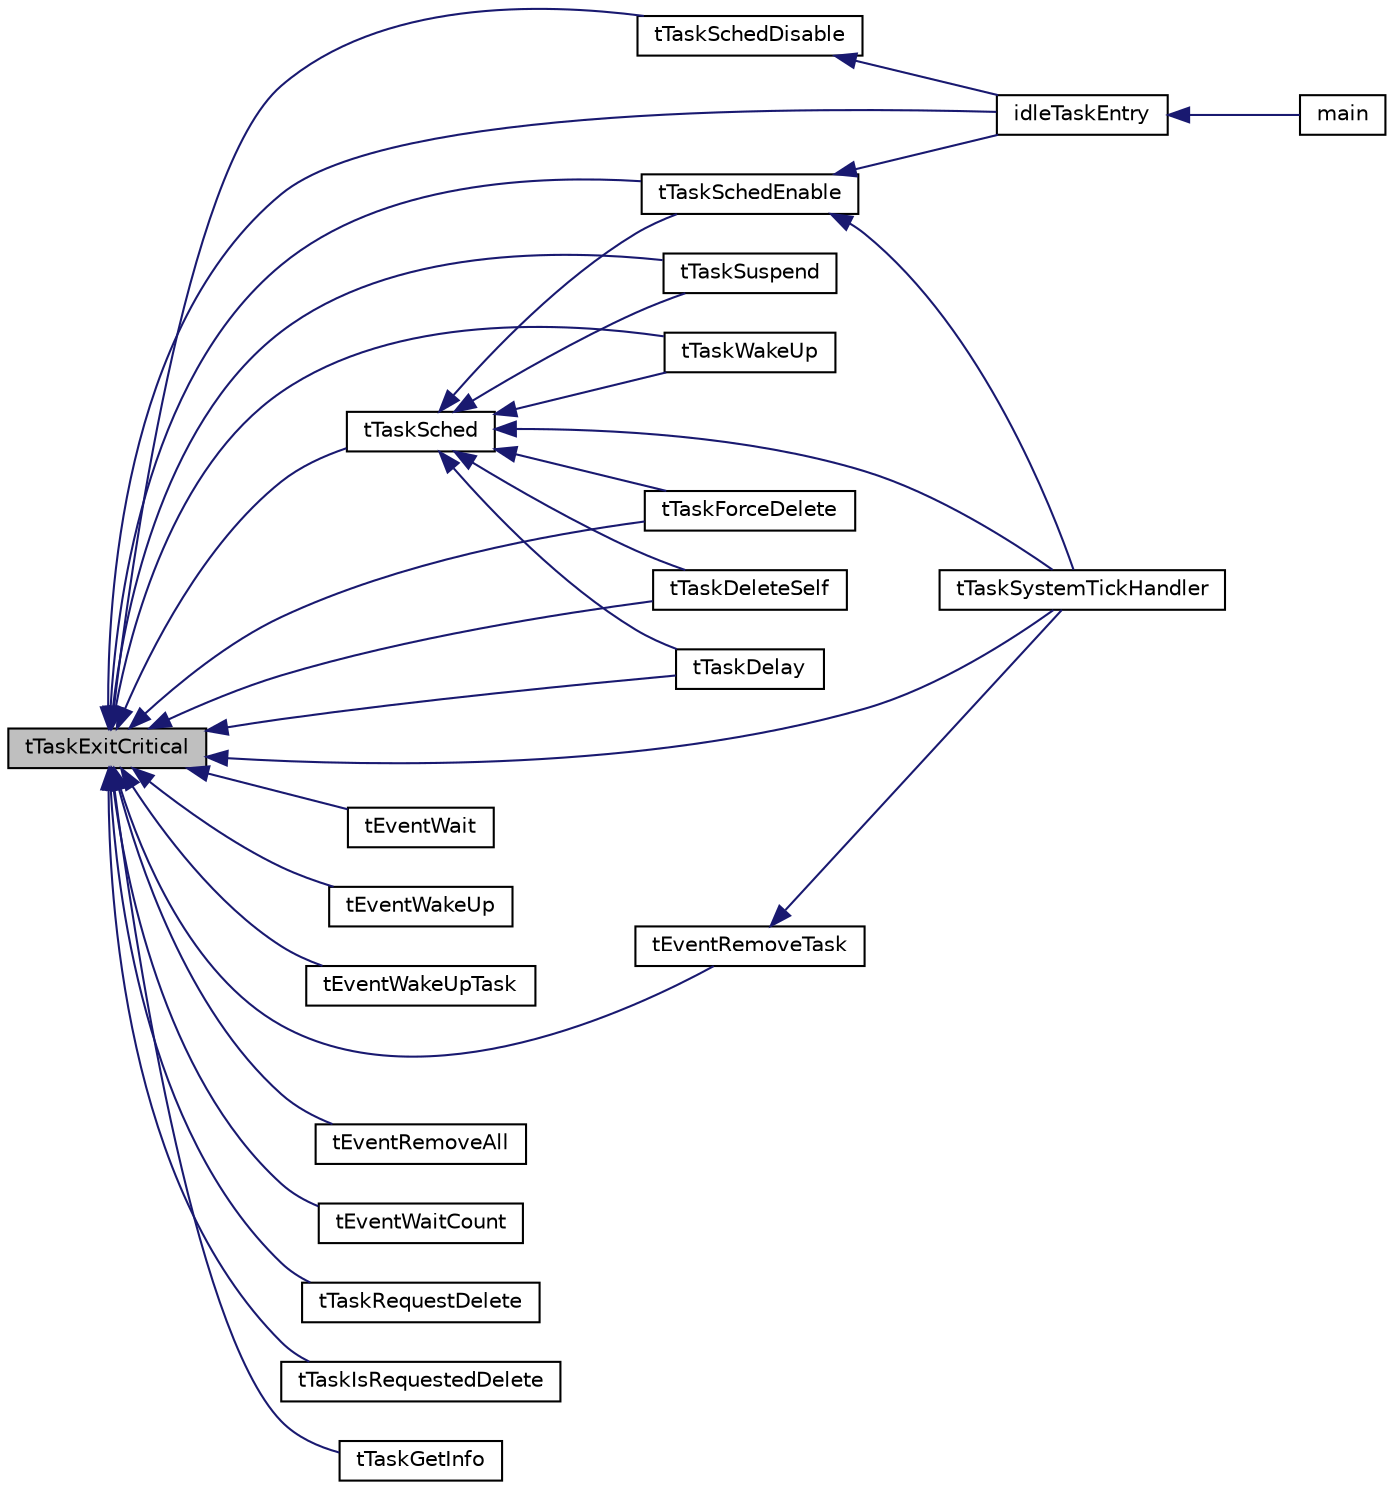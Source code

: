 digraph "tTaskExitCritical"
{
  edge [fontname="Helvetica",fontsize="10",labelfontname="Helvetica",labelfontsize="10"];
  node [fontname="Helvetica",fontsize="10",shape=record];
  rankdir="LR";
  Node29 [label="tTaskExitCritical",height=0.2,width=0.4,color="black", fillcolor="grey75", style="filled", fontcolor="black"];
  Node29 -> Node30 [dir="back",color="midnightblue",fontsize="10",style="solid",fontname="Helvetica"];
  Node30 [label="tTaskSchedDisable",height=0.2,width=0.4,color="black", fillcolor="white", style="filled",URL="$tiny_o_s_8h.html#a6df36bc0539da24c9391099f55d1d710",tooltip="禁止任务调度 "];
  Node30 -> Node31 [dir="back",color="midnightblue",fontsize="10",style="solid",fontname="Helvetica"];
  Node31 [label="idleTaskEntry",height=0.2,width=0.4,color="black", fillcolor="white", style="filled",URL="$t_core_8c.html#a1949c76c0bc7d4b976d447fbaa947f53",tooltip="空闲任务 "];
  Node31 -> Node32 [dir="back",color="midnightblue",fontsize="10",style="solid",fontname="Helvetica"];
  Node32 [label="main",height=0.2,width=0.4,color="black", fillcolor="white", style="filled",URL="$t_core_8c.html#ae66f6b31b5ad750f1fe042a706a4e3d4",tooltip="系统入口，完成所有功能的创建，空闲任务的创建等功能 "];
  Node29 -> Node33 [dir="back",color="midnightblue",fontsize="10",style="solid",fontname="Helvetica"];
  Node33 [label="tTaskSchedEnable",height=0.2,width=0.4,color="black", fillcolor="white", style="filled",URL="$tiny_o_s_8h.html#a278230ba5b792cfe8310c110ec638e77",tooltip="允许任务调度 "];
  Node33 -> Node34 [dir="back",color="midnightblue",fontsize="10",style="solid",fontname="Helvetica"];
  Node34 [label="tTaskSystemTickHandler",height=0.2,width=0.4,color="black", fillcolor="white", style="filled",URL="$tiny_o_s_8h.html#a9141328add126e3c2659b2df4b969d3c",tooltip="系统时钟节拍处理 "];
  Node33 -> Node31 [dir="back",color="midnightblue",fontsize="10",style="solid",fontname="Helvetica"];
  Node29 -> Node35 [dir="back",color="midnightblue",fontsize="10",style="solid",fontname="Helvetica"];
  Node35 [label="tTaskSched",height=0.2,width=0.4,color="black", fillcolor="white", style="filled",URL="$tiny_o_s_8h.html#aeb48f2b93febc962f23d9a6a72db9d8e",tooltip="任务调度接口。通过它来选择下一个具体的任务，然后切换至该任务运行。 "];
  Node35 -> Node33 [dir="back",color="midnightblue",fontsize="10",style="solid",fontname="Helvetica"];
  Node35 -> Node34 [dir="back",color="midnightblue",fontsize="10",style="solid",fontname="Helvetica"];
  Node35 -> Node36 [dir="back",color="midnightblue",fontsize="10",style="solid",fontname="Helvetica"];
  Node36 [label="tTaskSuspend",height=0.2,width=0.4,color="black", fillcolor="white", style="filled",URL="$t_task_8h.html#a9b1df557da8292af30d6ff42b48e0755"];
  Node35 -> Node37 [dir="back",color="midnightblue",fontsize="10",style="solid",fontname="Helvetica"];
  Node37 [label="tTaskWakeUp",height=0.2,width=0.4,color="black", fillcolor="white", style="filled",URL="$t_task_8h.html#ac08bc12c30a810c1ec5c48f330fd509a"];
  Node35 -> Node38 [dir="back",color="midnightblue",fontsize="10",style="solid",fontname="Helvetica"];
  Node38 [label="tTaskForceDelete",height=0.2,width=0.4,color="black", fillcolor="white", style="filled",URL="$t_task_8h.html#ad4f55f0276a954401641c0972f0020e3"];
  Node35 -> Node39 [dir="back",color="midnightblue",fontsize="10",style="solid",fontname="Helvetica"];
  Node39 [label="tTaskDeleteSelf",height=0.2,width=0.4,color="black", fillcolor="white", style="filled",URL="$t_task_8h.html#a7e75a9fc2e7d9ca0bf62d519db50de00"];
  Node35 -> Node40 [dir="back",color="midnightblue",fontsize="10",style="solid",fontname="Helvetica"];
  Node40 [label="tTaskDelay",height=0.2,width=0.4,color="black", fillcolor="white", style="filled",URL="$t_time_8c.html#a7851f5bca32151d048fdf5a76e957673",tooltip="tinyOS的延时实现 "];
  Node29 -> Node34 [dir="back",color="midnightblue",fontsize="10",style="solid",fontname="Helvetica"];
  Node29 -> Node31 [dir="back",color="midnightblue",fontsize="10",style="solid",fontname="Helvetica"];
  Node29 -> Node41 [dir="back",color="midnightblue",fontsize="10",style="solid",fontname="Helvetica"];
  Node41 [label="tEventWait",height=0.2,width=0.4,color="black", fillcolor="white", style="filled",URL="$t_event_8h.html#a0bbda829b0d83072138caad66f98899a"];
  Node29 -> Node42 [dir="back",color="midnightblue",fontsize="10",style="solid",fontname="Helvetica"];
  Node42 [label="tEventWakeUp",height=0.2,width=0.4,color="black", fillcolor="white", style="filled",URL="$t_event_8h.html#a01397d82a226289ad6fad1602cb705c8"];
  Node29 -> Node43 [dir="back",color="midnightblue",fontsize="10",style="solid",fontname="Helvetica"];
  Node43 [label="tEventWakeUpTask",height=0.2,width=0.4,color="black", fillcolor="white", style="filled",URL="$t_event_8h.html#af035c08c00e607bf3019020ee09bf3c8"];
  Node29 -> Node44 [dir="back",color="midnightblue",fontsize="10",style="solid",fontname="Helvetica"];
  Node44 [label="tEventRemoveTask",height=0.2,width=0.4,color="black", fillcolor="white", style="filled",URL="$t_event_8h.html#a8d21f6237cc8ac3ec38687e1f7fa4999"];
  Node44 -> Node34 [dir="back",color="midnightblue",fontsize="10",style="solid",fontname="Helvetica"];
  Node29 -> Node45 [dir="back",color="midnightblue",fontsize="10",style="solid",fontname="Helvetica"];
  Node45 [label="tEventRemoveAll",height=0.2,width=0.4,color="black", fillcolor="white", style="filled",URL="$t_event_8h.html#ace850c06cc2fc2f07296e1eb4552030a"];
  Node29 -> Node46 [dir="back",color="midnightblue",fontsize="10",style="solid",fontname="Helvetica"];
  Node46 [label="tEventWaitCount",height=0.2,width=0.4,color="black", fillcolor="white", style="filled",URL="$t_event_8h.html#a312cd12071f2d18172b4020079af49a2"];
  Node29 -> Node36 [dir="back",color="midnightblue",fontsize="10",style="solid",fontname="Helvetica"];
  Node29 -> Node37 [dir="back",color="midnightblue",fontsize="10",style="solid",fontname="Helvetica"];
  Node29 -> Node38 [dir="back",color="midnightblue",fontsize="10",style="solid",fontname="Helvetica"];
  Node29 -> Node47 [dir="back",color="midnightblue",fontsize="10",style="solid",fontname="Helvetica"];
  Node47 [label="tTaskRequestDelete",height=0.2,width=0.4,color="black", fillcolor="white", style="filled",URL="$t_task_8h.html#a0e06a0c4378977bc86236ac4e61ae10e"];
  Node29 -> Node48 [dir="back",color="midnightblue",fontsize="10",style="solid",fontname="Helvetica"];
  Node48 [label="tTaskIsRequestedDelete",height=0.2,width=0.4,color="black", fillcolor="white", style="filled",URL="$t_task_8h.html#a113466abdb6e224bd4da771809432819"];
  Node29 -> Node39 [dir="back",color="midnightblue",fontsize="10",style="solid",fontname="Helvetica"];
  Node29 -> Node49 [dir="back",color="midnightblue",fontsize="10",style="solid",fontname="Helvetica"];
  Node49 [label="tTaskGetInfo",height=0.2,width=0.4,color="black", fillcolor="white", style="filled",URL="$t_task_8h.html#a5713566b36243903f668bd8ecfd41f71"];
  Node29 -> Node40 [dir="back",color="midnightblue",fontsize="10",style="solid",fontname="Helvetica"];
}
